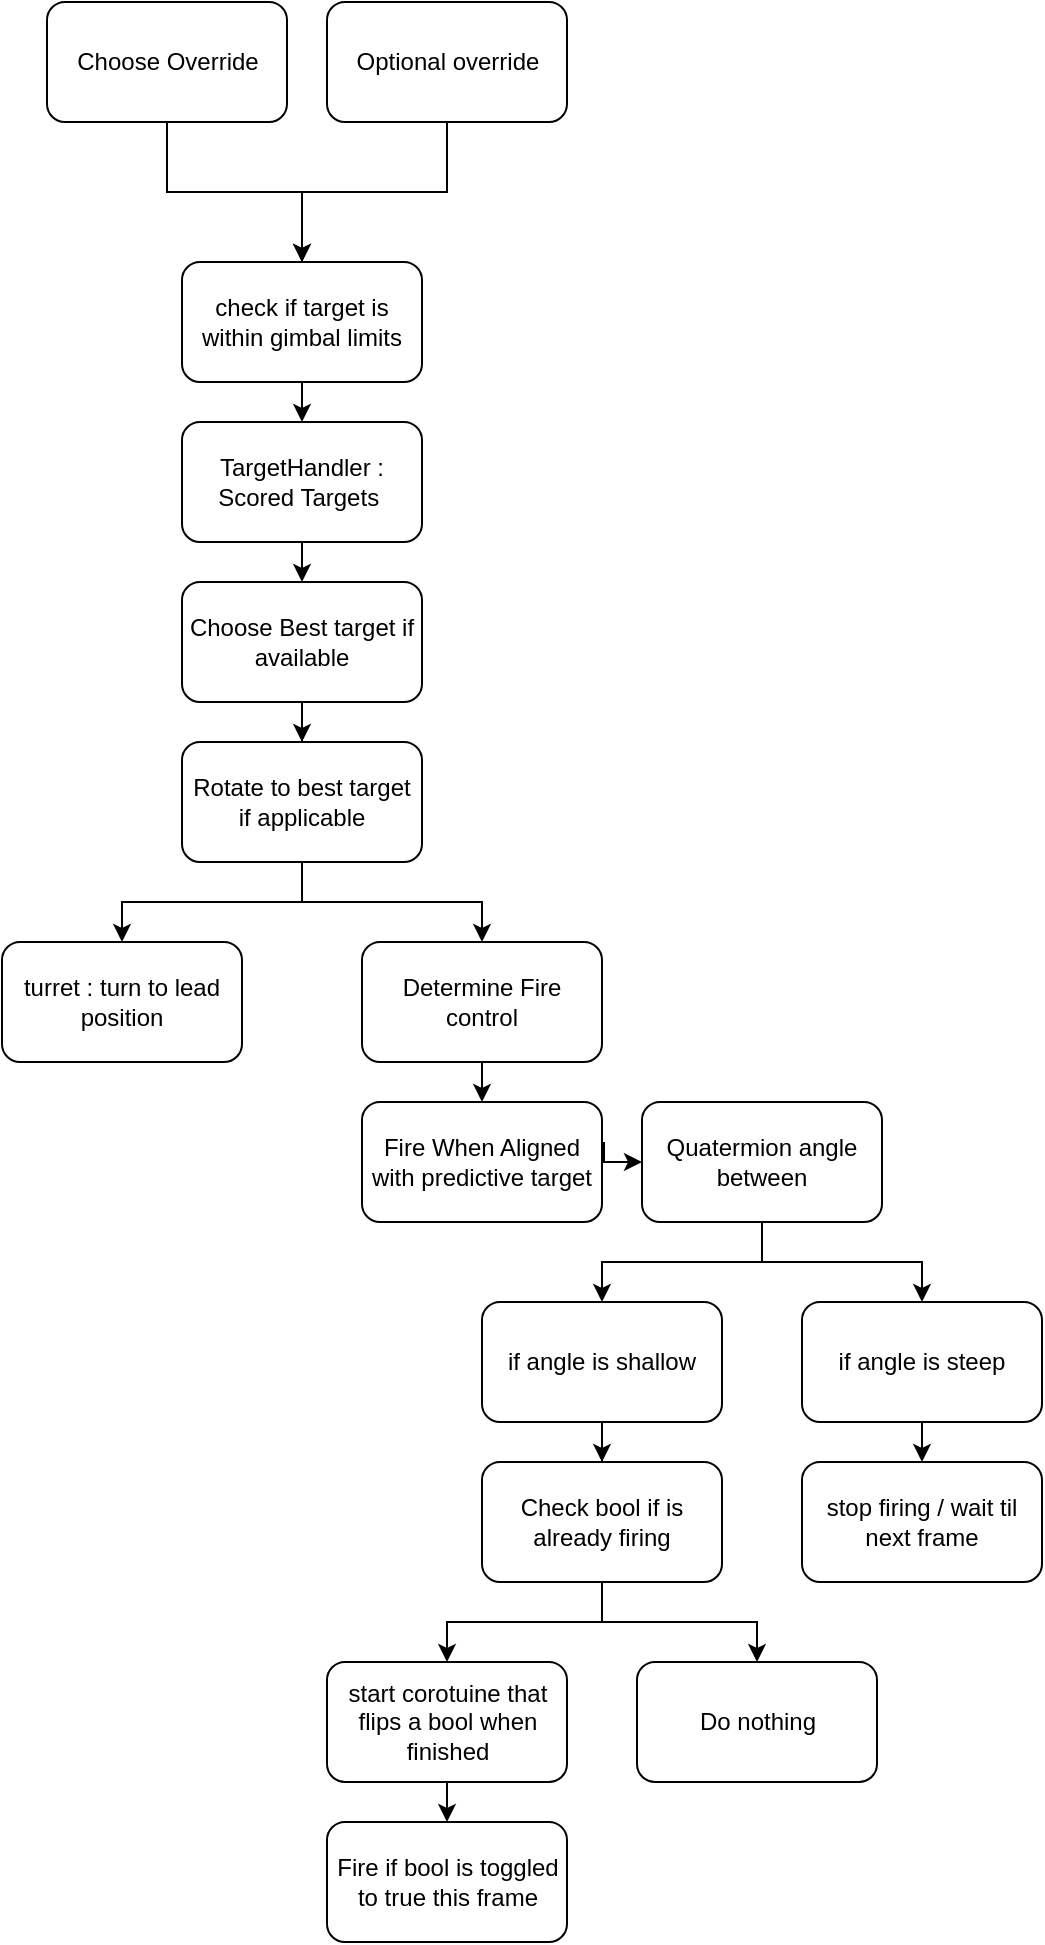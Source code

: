 <mxfile version="24.4.6" type="device">
  <diagram name="Page-1" id="aNVVM54OJhHUDK1mDlSA">
    <mxGraphModel dx="792" dy="491" grid="1" gridSize="10" guides="1" tooltips="1" connect="1" arrows="1" fold="1" page="1" pageScale="1" pageWidth="850" pageHeight="1100" math="0" shadow="0">
      <root>
        <mxCell id="0" />
        <mxCell id="1" parent="0" />
        <mxCell id="0MZjkzGQXQ6Aqccx4E4I-36" style="edgeStyle=orthogonalEdgeStyle;rounded=0;orthogonalLoop=1;jettySize=auto;html=1;exitX=0.5;exitY=1;exitDx=0;exitDy=0;entryX=0.5;entryY=0;entryDx=0;entryDy=0;" parent="1" source="0MZjkzGQXQ6Aqccx4E4I-27" target="0MZjkzGQXQ6Aqccx4E4I-32" edge="1">
          <mxGeometry relative="1" as="geometry" />
        </mxCell>
        <mxCell id="0MZjkzGQXQ6Aqccx4E4I-27" value="check if target is within gimbal limits" style="rounded=1;whiteSpace=wrap;html=1;" parent="1" vertex="1">
          <mxGeometry x="255" y="170" width="120" height="60" as="geometry" />
        </mxCell>
        <mxCell id="0MZjkzGQXQ6Aqccx4E4I-37" style="edgeStyle=orthogonalEdgeStyle;rounded=0;orthogonalLoop=1;jettySize=auto;html=1;exitX=0.5;exitY=1;exitDx=0;exitDy=0;" parent="1" source="0MZjkzGQXQ6Aqccx4E4I-28" target="0MZjkzGQXQ6Aqccx4E4I-29" edge="1">
          <mxGeometry relative="1" as="geometry" />
        </mxCell>
        <mxCell id="0MZjkzGQXQ6Aqccx4E4I-28" value="Choose Best target if available" style="rounded=1;whiteSpace=wrap;html=1;" parent="1" vertex="1">
          <mxGeometry x="255" y="330" width="120" height="60" as="geometry" />
        </mxCell>
        <mxCell id="0MZjkzGQXQ6Aqccx4E4I-38" style="edgeStyle=orthogonalEdgeStyle;rounded=0;orthogonalLoop=1;jettySize=auto;html=1;exitX=0.5;exitY=1;exitDx=0;exitDy=0;entryX=0.5;entryY=0;entryDx=0;entryDy=0;" parent="1" source="0MZjkzGQXQ6Aqccx4E4I-29" target="0MZjkzGQXQ6Aqccx4E4I-30" edge="1">
          <mxGeometry relative="1" as="geometry" />
        </mxCell>
        <mxCell id="0MZjkzGQXQ6Aqccx4E4I-39" style="edgeStyle=orthogonalEdgeStyle;rounded=0;orthogonalLoop=1;jettySize=auto;html=1;exitX=0.5;exitY=1;exitDx=0;exitDy=0;entryX=0.5;entryY=0;entryDx=0;entryDy=0;" parent="1" source="0MZjkzGQXQ6Aqccx4E4I-29" target="0MZjkzGQXQ6Aqccx4E4I-31" edge="1">
          <mxGeometry relative="1" as="geometry" />
        </mxCell>
        <mxCell id="0MZjkzGQXQ6Aqccx4E4I-29" value="Rotate to best target if applicable" style="rounded=1;whiteSpace=wrap;html=1;" parent="1" vertex="1">
          <mxGeometry x="255" y="410" width="120" height="60" as="geometry" />
        </mxCell>
        <mxCell id="0MZjkzGQXQ6Aqccx4E4I-30" value="turret : turn to lead position" style="rounded=1;whiteSpace=wrap;html=1;" parent="1" vertex="1">
          <mxGeometry x="165" y="510" width="120" height="60" as="geometry" />
        </mxCell>
        <mxCell id="0MZjkzGQXQ6Aqccx4E4I-40" style="edgeStyle=orthogonalEdgeStyle;rounded=0;orthogonalLoop=1;jettySize=auto;html=1;exitX=0.5;exitY=1;exitDx=0;exitDy=0;entryX=0.5;entryY=0;entryDx=0;entryDy=0;" parent="1" source="0MZjkzGQXQ6Aqccx4E4I-31" target="0MZjkzGQXQ6Aqccx4E4I-33" edge="1">
          <mxGeometry relative="1" as="geometry" />
        </mxCell>
        <mxCell id="0MZjkzGQXQ6Aqccx4E4I-31" value="Determine Fire control" style="rounded=1;whiteSpace=wrap;html=1;" parent="1" vertex="1">
          <mxGeometry x="345" y="510" width="120" height="60" as="geometry" />
        </mxCell>
        <mxCell id="0MZjkzGQXQ6Aqccx4E4I-35" style="edgeStyle=orthogonalEdgeStyle;rounded=0;orthogonalLoop=1;jettySize=auto;html=1;exitX=0.5;exitY=1;exitDx=0;exitDy=0;entryX=0.5;entryY=0;entryDx=0;entryDy=0;" parent="1" source="0MZjkzGQXQ6Aqccx4E4I-32" target="0MZjkzGQXQ6Aqccx4E4I-28" edge="1">
          <mxGeometry relative="1" as="geometry" />
        </mxCell>
        <mxCell id="0MZjkzGQXQ6Aqccx4E4I-32" value="TargetHandler : Scored Targets&amp;nbsp;" style="rounded=1;whiteSpace=wrap;html=1;" parent="1" vertex="1">
          <mxGeometry x="255" y="250" width="120" height="60" as="geometry" />
        </mxCell>
        <mxCell id="0MZjkzGQXQ6Aqccx4E4I-41" style="edgeStyle=orthogonalEdgeStyle;rounded=0;orthogonalLoop=1;jettySize=auto;html=1;exitX=1;exitY=0.5;exitDx=0;exitDy=0;entryX=0;entryY=0.5;entryDx=0;entryDy=0;" parent="1" target="0MZjkzGQXQ6Aqccx4E4I-34" edge="1">
          <mxGeometry relative="1" as="geometry">
            <mxPoint x="445" y="610" as="sourcePoint" />
          </mxGeometry>
        </mxCell>
        <mxCell id="0MZjkzGQXQ6Aqccx4E4I-33" value="Fire When Aligned with predictive target" style="rounded=1;whiteSpace=wrap;html=1;" parent="1" vertex="1">
          <mxGeometry x="345" y="590" width="120" height="60" as="geometry" />
        </mxCell>
        <mxCell id="0MZjkzGQXQ6Aqccx4E4I-45" value="" style="edgeStyle=orthogonalEdgeStyle;rounded=0;orthogonalLoop=1;jettySize=auto;html=1;" parent="1" source="0MZjkzGQXQ6Aqccx4E4I-34" target="0MZjkzGQXQ6Aqccx4E4I-44" edge="1">
          <mxGeometry relative="1" as="geometry" />
        </mxCell>
        <mxCell id="0MZjkzGQXQ6Aqccx4E4I-46" style="edgeStyle=orthogonalEdgeStyle;rounded=0;orthogonalLoop=1;jettySize=auto;html=1;exitX=0.5;exitY=1;exitDx=0;exitDy=0;" parent="1" source="0MZjkzGQXQ6Aqccx4E4I-34" target="0MZjkzGQXQ6Aqccx4E4I-43" edge="1">
          <mxGeometry relative="1" as="geometry" />
        </mxCell>
        <mxCell id="0MZjkzGQXQ6Aqccx4E4I-34" value="Quatermion angle between" style="rounded=1;whiteSpace=wrap;html=1;" parent="1" vertex="1">
          <mxGeometry x="485" y="590" width="120" height="60" as="geometry" />
        </mxCell>
        <mxCell id="0MZjkzGQXQ6Aqccx4E4I-60" style="edgeStyle=orthogonalEdgeStyle;rounded=0;orthogonalLoop=1;jettySize=auto;html=1;exitX=0.5;exitY=1;exitDx=0;exitDy=0;" parent="1" source="0MZjkzGQXQ6Aqccx4E4I-43" target="0MZjkzGQXQ6Aqccx4E4I-54" edge="1">
          <mxGeometry relative="1" as="geometry" />
        </mxCell>
        <mxCell id="0MZjkzGQXQ6Aqccx4E4I-43" value="if angle is shallow" style="rounded=1;whiteSpace=wrap;html=1;" parent="1" vertex="1">
          <mxGeometry x="405" y="690" width="120" height="60" as="geometry" />
        </mxCell>
        <mxCell id="0MZjkzGQXQ6Aqccx4E4I-50" style="edgeStyle=orthogonalEdgeStyle;rounded=0;orthogonalLoop=1;jettySize=auto;html=1;exitX=0.5;exitY=1;exitDx=0;exitDy=0;entryX=0.5;entryY=0;entryDx=0;entryDy=0;" parent="1" source="0MZjkzGQXQ6Aqccx4E4I-44" target="0MZjkzGQXQ6Aqccx4E4I-48" edge="1">
          <mxGeometry relative="1" as="geometry" />
        </mxCell>
        <mxCell id="0MZjkzGQXQ6Aqccx4E4I-44" value="if angle is steep" style="rounded=1;whiteSpace=wrap;html=1;" parent="1" vertex="1">
          <mxGeometry x="565" y="690" width="120" height="60" as="geometry" />
        </mxCell>
        <mxCell id="0MZjkzGQXQ6Aqccx4E4I-48" value="stop firing / wait til next frame" style="rounded=1;whiteSpace=wrap;html=1;" parent="1" vertex="1">
          <mxGeometry x="565" y="770" width="120" height="60" as="geometry" />
        </mxCell>
        <mxCell id="0MZjkzGQXQ6Aqccx4E4I-57" style="edgeStyle=orthogonalEdgeStyle;rounded=0;orthogonalLoop=1;jettySize=auto;html=1;exitX=0.5;exitY=1;exitDx=0;exitDy=0;entryX=0.5;entryY=0;entryDx=0;entryDy=0;" parent="1" source="0MZjkzGQXQ6Aqccx4E4I-51" target="0MZjkzGQXQ6Aqccx4E4I-53" edge="1">
          <mxGeometry relative="1" as="geometry" />
        </mxCell>
        <mxCell id="0MZjkzGQXQ6Aqccx4E4I-51" value="start corotuine that flips a bool when finished" style="rounded=1;whiteSpace=wrap;html=1;" parent="1" vertex="1">
          <mxGeometry x="327.5" y="870" width="120" height="60" as="geometry" />
        </mxCell>
        <mxCell id="0MZjkzGQXQ6Aqccx4E4I-53" value="Fire if bool is toggled to true this frame" style="rounded=1;whiteSpace=wrap;html=1;" parent="1" vertex="1">
          <mxGeometry x="327.5" y="950" width="120" height="60" as="geometry" />
        </mxCell>
        <mxCell id="0MZjkzGQXQ6Aqccx4E4I-58" style="edgeStyle=orthogonalEdgeStyle;rounded=0;orthogonalLoop=1;jettySize=auto;html=1;exitX=0.5;exitY=1;exitDx=0;exitDy=0;" parent="1" source="0MZjkzGQXQ6Aqccx4E4I-54" target="0MZjkzGQXQ6Aqccx4E4I-51" edge="1">
          <mxGeometry relative="1" as="geometry" />
        </mxCell>
        <mxCell id="0MZjkzGQXQ6Aqccx4E4I-59" style="edgeStyle=orthogonalEdgeStyle;rounded=0;orthogonalLoop=1;jettySize=auto;html=1;exitX=0.5;exitY=1;exitDx=0;exitDy=0;" parent="1" source="0MZjkzGQXQ6Aqccx4E4I-54" target="0MZjkzGQXQ6Aqccx4E4I-55" edge="1">
          <mxGeometry relative="1" as="geometry" />
        </mxCell>
        <mxCell id="0MZjkzGQXQ6Aqccx4E4I-54" value="Check bool if is already firing" style="rounded=1;whiteSpace=wrap;html=1;" parent="1" vertex="1">
          <mxGeometry x="405" y="770" width="120" height="60" as="geometry" />
        </mxCell>
        <mxCell id="0MZjkzGQXQ6Aqccx4E4I-55" value="Do nothing" style="rounded=1;whiteSpace=wrap;html=1;" parent="1" vertex="1">
          <mxGeometry x="482.5" y="870" width="120" height="60" as="geometry" />
        </mxCell>
        <mxCell id="0MZjkzGQXQ6Aqccx4E4I-64" style="edgeStyle=orthogonalEdgeStyle;rounded=0;orthogonalLoop=1;jettySize=auto;html=1;exitX=0.5;exitY=1;exitDx=0;exitDy=0;" parent="1" source="0MZjkzGQXQ6Aqccx4E4I-61" target="0MZjkzGQXQ6Aqccx4E4I-27" edge="1">
          <mxGeometry relative="1" as="geometry" />
        </mxCell>
        <mxCell id="0MZjkzGQXQ6Aqccx4E4I-61" value="Choose Override" style="rounded=1;whiteSpace=wrap;html=1;" parent="1" vertex="1">
          <mxGeometry x="187.5" y="40" width="120" height="60" as="geometry" />
        </mxCell>
        <mxCell id="0MZjkzGQXQ6Aqccx4E4I-63" style="edgeStyle=orthogonalEdgeStyle;rounded=0;orthogonalLoop=1;jettySize=auto;html=1;exitX=0.5;exitY=1;exitDx=0;exitDy=0;" parent="1" source="0MZjkzGQXQ6Aqccx4E4I-62" target="0MZjkzGQXQ6Aqccx4E4I-27" edge="1">
          <mxGeometry relative="1" as="geometry" />
        </mxCell>
        <mxCell id="0MZjkzGQXQ6Aqccx4E4I-62" value="Optional override" style="rounded=1;whiteSpace=wrap;html=1;" parent="1" vertex="1">
          <mxGeometry x="327.5" y="40" width="120" height="60" as="geometry" />
        </mxCell>
      </root>
    </mxGraphModel>
  </diagram>
</mxfile>
